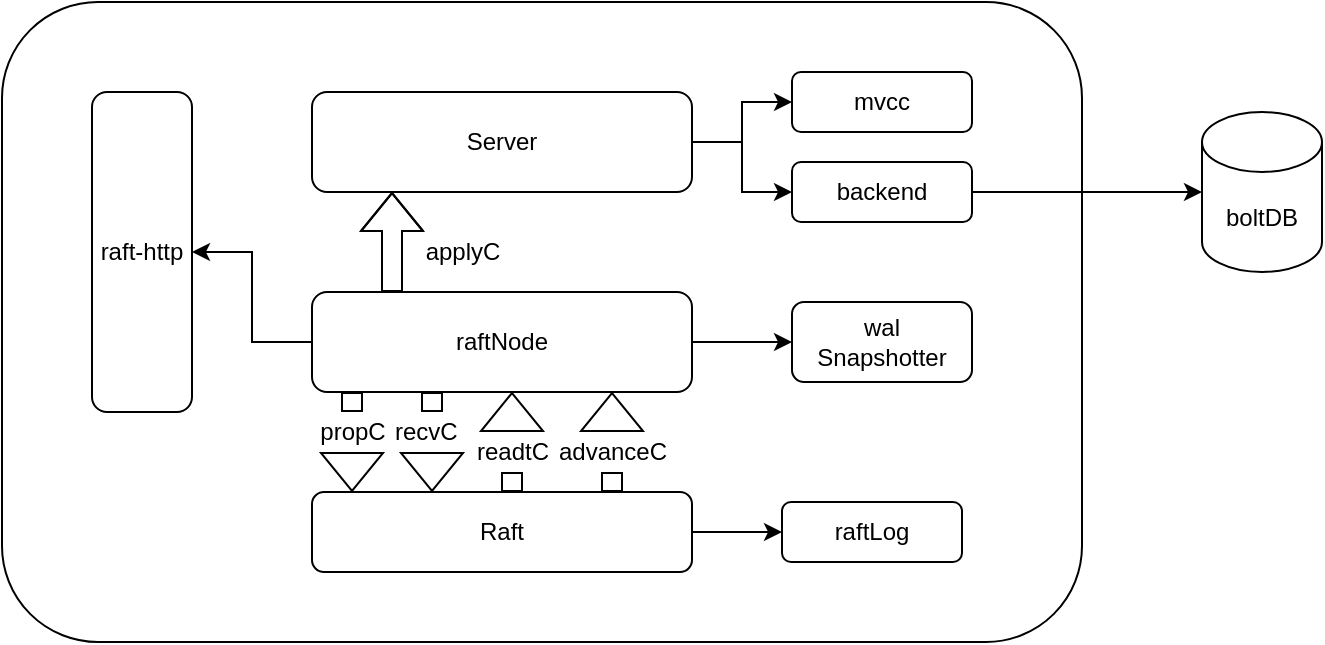 <mxfile version="15.6.8" type="github">
  <diagram id="XsuQ8nR7xX_qQf-AYgwA" name="第 1 页">
    <mxGraphModel dx="981" dy="526" grid="1" gridSize="5" guides="1" tooltips="1" connect="1" arrows="1" fold="1" page="1" pageScale="1" pageWidth="827" pageHeight="1169" math="0" shadow="0">
      <root>
        <mxCell id="0" />
        <mxCell id="1" parent="0" />
        <mxCell id="WVLH2xlrgRP1fE_CVf-3-1" value="" style="rounded=1;whiteSpace=wrap;html=1;" vertex="1" parent="1">
          <mxGeometry x="375" y="145" width="540" height="320" as="geometry" />
        </mxCell>
        <mxCell id="WVLH2xlrgRP1fE_CVf-3-39" style="edgeStyle=orthogonalEdgeStyle;rounded=0;orthogonalLoop=1;jettySize=auto;html=1;exitX=1;exitY=0.5;exitDx=0;exitDy=0;" edge="1" parent="1" source="WVLH2xlrgRP1fE_CVf-3-2" target="WVLH2xlrgRP1fE_CVf-3-37">
          <mxGeometry relative="1" as="geometry">
            <Array as="points">
              <mxPoint x="745" y="215" />
              <mxPoint x="745" y="195" />
            </Array>
          </mxGeometry>
        </mxCell>
        <mxCell id="WVLH2xlrgRP1fE_CVf-3-2" value="Server" style="rounded=1;whiteSpace=wrap;html=1;" vertex="1" parent="1">
          <mxGeometry x="530" y="190" width="190" height="50" as="geometry" />
        </mxCell>
        <mxCell id="WVLH2xlrgRP1fE_CVf-3-9" style="edgeStyle=orthogonalEdgeStyle;rounded=0;orthogonalLoop=1;jettySize=auto;html=1;exitX=0;exitY=0.5;exitDx=0;exitDy=0;entryX=1;entryY=0.5;entryDx=0;entryDy=0;" edge="1" parent="1" source="WVLH2xlrgRP1fE_CVf-3-3" target="WVLH2xlrgRP1fE_CVf-3-8">
          <mxGeometry relative="1" as="geometry" />
        </mxCell>
        <mxCell id="WVLH2xlrgRP1fE_CVf-3-42" style="edgeStyle=orthogonalEdgeStyle;rounded=0;orthogonalLoop=1;jettySize=auto;html=1;exitX=1;exitY=0.5;exitDx=0;exitDy=0;entryX=0;entryY=0.5;entryDx=0;entryDy=0;" edge="1" parent="1" source="WVLH2xlrgRP1fE_CVf-3-3" target="WVLH2xlrgRP1fE_CVf-3-41">
          <mxGeometry relative="1" as="geometry" />
        </mxCell>
        <mxCell id="WVLH2xlrgRP1fE_CVf-3-3" value="raftNode" style="rounded=1;whiteSpace=wrap;html=1;" vertex="1" parent="1">
          <mxGeometry x="530" y="290" width="190" height="50" as="geometry" />
        </mxCell>
        <mxCell id="WVLH2xlrgRP1fE_CVf-3-44" style="edgeStyle=orthogonalEdgeStyle;rounded=0;orthogonalLoop=1;jettySize=auto;html=1;exitX=1;exitY=0.5;exitDx=0;exitDy=0;entryX=0;entryY=0.5;entryDx=0;entryDy=0;" edge="1" parent="1" source="WVLH2xlrgRP1fE_CVf-3-4" target="WVLH2xlrgRP1fE_CVf-3-43">
          <mxGeometry relative="1" as="geometry" />
        </mxCell>
        <mxCell id="WVLH2xlrgRP1fE_CVf-3-4" value="Raft" style="rounded=1;whiteSpace=wrap;html=1;" vertex="1" parent="1">
          <mxGeometry x="530" y="390" width="190" height="40" as="geometry" />
        </mxCell>
        <mxCell id="WVLH2xlrgRP1fE_CVf-3-8" value="raft-http" style="rounded=1;whiteSpace=wrap;html=1;" vertex="1" parent="1">
          <mxGeometry x="420" y="190" width="50" height="160" as="geometry" />
        </mxCell>
        <mxCell id="WVLH2xlrgRP1fE_CVf-3-12" value="" style="shape=flexArrow;endArrow=classic;html=1;rounded=0;startArrow=none;" edge="1" parent="1" source="WVLH2xlrgRP1fE_CVf-3-22">
          <mxGeometry width="50" height="50" relative="1" as="geometry">
            <mxPoint x="630" y="390" as="sourcePoint" />
            <mxPoint x="630" y="340" as="targetPoint" />
          </mxGeometry>
        </mxCell>
        <mxCell id="WVLH2xlrgRP1fE_CVf-3-14" value="" style="shape=flexArrow;endArrow=classic;html=1;rounded=0;" edge="1" parent="1">
          <mxGeometry width="50" height="50" relative="1" as="geometry">
            <mxPoint x="570" y="290" as="sourcePoint" />
            <mxPoint x="570" y="240" as="targetPoint" />
            <Array as="points">
              <mxPoint x="570" y="260" />
            </Array>
          </mxGeometry>
        </mxCell>
        <mxCell id="WVLH2xlrgRP1fE_CVf-3-16" value="" style="shape=flexArrow;endArrow=classic;html=1;rounded=0;startArrow=none;" edge="1" parent="1" source="WVLH2xlrgRP1fE_CVf-3-19">
          <mxGeometry width="50" height="50" relative="1" as="geometry">
            <mxPoint x="550" y="340" as="sourcePoint" />
            <mxPoint x="550" y="390" as="targetPoint" />
          </mxGeometry>
        </mxCell>
        <mxCell id="WVLH2xlrgRP1fE_CVf-3-18" value="applyC" style="text;html=1;align=center;verticalAlign=middle;resizable=0;points=[];autosize=1;strokeColor=none;fillColor=none;" vertex="1" parent="1">
          <mxGeometry x="580" y="260" width="50" height="20" as="geometry" />
        </mxCell>
        <mxCell id="WVLH2xlrgRP1fE_CVf-3-19" value="propC" style="text;html=1;align=center;verticalAlign=middle;resizable=0;points=[];autosize=1;strokeColor=none;fillColor=none;" vertex="1" parent="1">
          <mxGeometry x="525" y="350" width="50" height="20" as="geometry" />
        </mxCell>
        <mxCell id="WVLH2xlrgRP1fE_CVf-3-20" value="" style="shape=flexArrow;endArrow=none;html=1;rounded=0;" edge="1" parent="1" target="WVLH2xlrgRP1fE_CVf-3-19">
          <mxGeometry width="50" height="50" relative="1" as="geometry">
            <mxPoint x="550" y="340" as="sourcePoint" />
            <mxPoint x="550" y="390" as="targetPoint" />
          </mxGeometry>
        </mxCell>
        <mxCell id="WVLH2xlrgRP1fE_CVf-3-23" value="advanceC" style="text;html=1;align=center;verticalAlign=middle;resizable=0;points=[];autosize=1;strokeColor=none;fillColor=none;" vertex="1" parent="1">
          <mxGeometry x="645" y="360" width="70" height="20" as="geometry" />
        </mxCell>
        <mxCell id="WVLH2xlrgRP1fE_CVf-3-29" value="" style="shape=flexArrow;endArrow=classic;html=1;rounded=0;startArrow=none;" edge="1" parent="1">
          <mxGeometry width="50" height="50" relative="1" as="geometry">
            <mxPoint x="590" y="370" as="sourcePoint" />
            <mxPoint x="590" y="390" as="targetPoint" />
          </mxGeometry>
        </mxCell>
        <mxCell id="WVLH2xlrgRP1fE_CVf-3-30" value="" style="shape=flexArrow;endArrow=none;html=1;rounded=0;" edge="1" parent="1">
          <mxGeometry width="50" height="50" relative="1" as="geometry">
            <mxPoint x="590" y="340" as="sourcePoint" />
            <mxPoint x="590" y="350" as="targetPoint" />
          </mxGeometry>
        </mxCell>
        <mxCell id="WVLH2xlrgRP1fE_CVf-3-31" value="&amp;nbsp;recvC" style="text;html=1;align=center;verticalAlign=middle;resizable=0;points=[];autosize=1;strokeColor=none;fillColor=none;" vertex="1" parent="1">
          <mxGeometry x="560" y="350" width="50" height="20" as="geometry" />
        </mxCell>
        <mxCell id="WVLH2xlrgRP1fE_CVf-3-22" value="readtC" style="text;html=1;align=center;verticalAlign=middle;resizable=0;points=[];autosize=1;strokeColor=none;fillColor=none;" vertex="1" parent="1">
          <mxGeometry x="605" y="360" width="50" height="20" as="geometry" />
        </mxCell>
        <mxCell id="WVLH2xlrgRP1fE_CVf-3-32" value="" style="shape=flexArrow;endArrow=none;html=1;rounded=0;" edge="1" parent="1" target="WVLH2xlrgRP1fE_CVf-3-22">
          <mxGeometry width="50" height="50" relative="1" as="geometry">
            <mxPoint x="630" y="390" as="sourcePoint" />
            <mxPoint x="630" y="340" as="targetPoint" />
          </mxGeometry>
        </mxCell>
        <mxCell id="WVLH2xlrgRP1fE_CVf-3-35" value="" style="shape=flexArrow;endArrow=classic;html=1;rounded=0;startArrow=none;" edge="1" parent="1">
          <mxGeometry width="50" height="50" relative="1" as="geometry">
            <mxPoint x="680" y="360.0" as="sourcePoint" />
            <mxPoint x="680" y="340" as="targetPoint" />
          </mxGeometry>
        </mxCell>
        <mxCell id="WVLH2xlrgRP1fE_CVf-3-36" value="" style="shape=flexArrow;endArrow=none;html=1;rounded=0;" edge="1" parent="1">
          <mxGeometry width="50" height="50" relative="1" as="geometry">
            <mxPoint x="680" y="390.0" as="sourcePoint" />
            <mxPoint x="680" y="380.0" as="targetPoint" />
          </mxGeometry>
        </mxCell>
        <mxCell id="WVLH2xlrgRP1fE_CVf-3-37" value="mvcc" style="rounded=1;whiteSpace=wrap;html=1;" vertex="1" parent="1">
          <mxGeometry x="770" y="180" width="90" height="30" as="geometry" />
        </mxCell>
        <mxCell id="WVLH2xlrgRP1fE_CVf-3-46" style="edgeStyle=orthogonalEdgeStyle;rounded=0;orthogonalLoop=1;jettySize=auto;html=1;exitX=1;exitY=0.5;exitDx=0;exitDy=0;" edge="1" parent="1" source="WVLH2xlrgRP1fE_CVf-3-38" target="WVLH2xlrgRP1fE_CVf-3-45">
          <mxGeometry relative="1" as="geometry" />
        </mxCell>
        <mxCell id="WVLH2xlrgRP1fE_CVf-3-38" value="backend" style="rounded=1;whiteSpace=wrap;html=1;" vertex="1" parent="1">
          <mxGeometry x="770" y="225" width="90" height="30" as="geometry" />
        </mxCell>
        <mxCell id="WVLH2xlrgRP1fE_CVf-3-40" value="" style="endArrow=classic;html=1;rounded=0;exitX=1;exitY=0.5;exitDx=0;exitDy=0;entryX=0;entryY=0.5;entryDx=0;entryDy=0;" edge="1" parent="1" source="WVLH2xlrgRP1fE_CVf-3-2" target="WVLH2xlrgRP1fE_CVf-3-38">
          <mxGeometry width="50" height="50" relative="1" as="geometry">
            <mxPoint x="725" y="300" as="sourcePoint" />
            <mxPoint x="765" y="245" as="targetPoint" />
            <Array as="points">
              <mxPoint x="745" y="215" />
              <mxPoint x="745" y="240" />
            </Array>
          </mxGeometry>
        </mxCell>
        <mxCell id="WVLH2xlrgRP1fE_CVf-3-41" value="wal&lt;br&gt;Snapshotter" style="rounded=1;whiteSpace=wrap;html=1;" vertex="1" parent="1">
          <mxGeometry x="770" y="295" width="90" height="40" as="geometry" />
        </mxCell>
        <mxCell id="WVLH2xlrgRP1fE_CVf-3-43" value="raftLog" style="rounded=1;whiteSpace=wrap;html=1;" vertex="1" parent="1">
          <mxGeometry x="765" y="395" width="90" height="30" as="geometry" />
        </mxCell>
        <mxCell id="WVLH2xlrgRP1fE_CVf-3-45" value="boltDB" style="shape=cylinder3;whiteSpace=wrap;html=1;boundedLbl=1;backgroundOutline=1;size=15;" vertex="1" parent="1">
          <mxGeometry x="975" y="200" width="60" height="80" as="geometry" />
        </mxCell>
      </root>
    </mxGraphModel>
  </diagram>
</mxfile>
